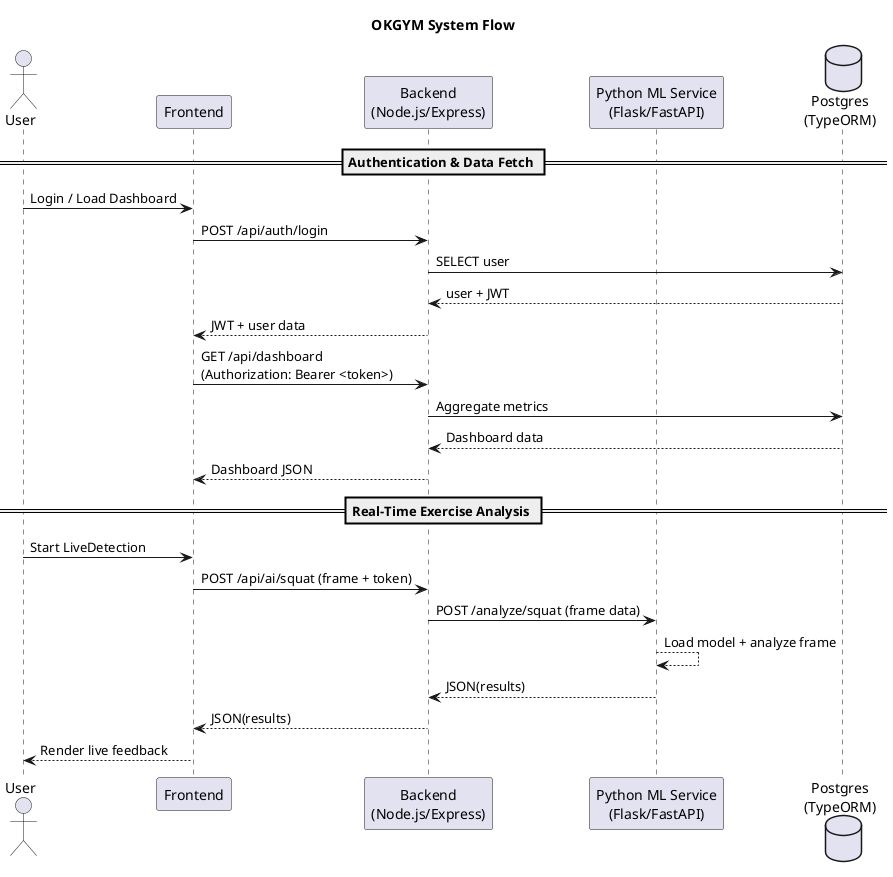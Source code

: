 @startuml
title OKGYM System Flow

actor User

participant Frontend as FE
participant "Backend\n(Node.js/Express)" as BE
participant "Python ML Service\n(Flask/FastAPI)" as ML
database "Postgres\n(TypeORM)" as DB

== Authentication & Data Fetch ==
User -> FE       : Login / Load Dashboard
FE -> BE         : POST /api/auth/login
BE -> DB         : SELECT user
DB --> BE        : user + JWT
BE --> FE        : JWT + user data
FE -> BE         : GET /api/dashboard\n(Authorization: Bearer <token>)
BE -> DB         : Aggregate metrics
DB --> BE        : Dashboard data
BE --> FE        : Dashboard JSON

== Real-Time Exercise Analysis ==
User -> FE       : Start LiveDetection
FE -> BE         : POST /api/ai/squat (frame + token)
BE -> ML         : POST /analyze/squat (frame data)
ML --> ML        : Load model + analyze frame
ML --> BE        : JSON(results)
BE --> FE        : JSON(results)
FE --> User      : Render live feedback

@enduml
